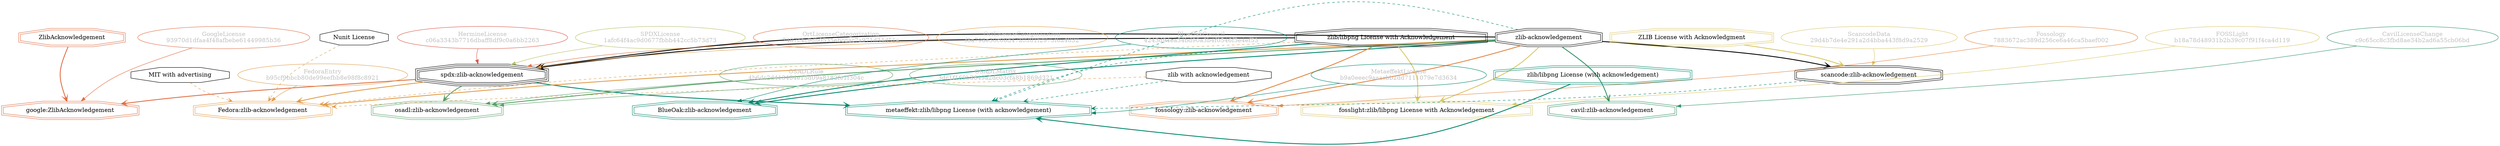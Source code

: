 strict digraph {
    node [shape=box];
    graph [splines=curved];
    3197 [label="Nunit License"
         ,shape=octagon];
    4853 [label="SPDXLicense\n1afc64f4ac9d0677fbbb442cc5b73d73"
         ,fontcolor=gray
         ,color="#b8bf62"
         ,fillcolor="beige;1"
         ,shape=ellipse];
    4854 [label="spdx:zlib-acknowledgement"
         ,shape=tripleoctagon];
    4855 [label="zlib-acknowledgement"
         ,shape=doubleoctagon];
    4856 [label="zlib/libpng License with Acknowledgement"
         ,shape=doubleoctagon];
    5614 [label="GoogleLicense\n93970d1dfaa4f48afbebe61449985b36"
         ,fontcolor=gray
         ,color="#e06f45"
         ,fillcolor="beige;1"
         ,shape=ellipse];
    5615 [label="google:ZlibAcknowledgement"
         ,color="#e06f45"
         ,shape=doubleoctagon];
    5616 [label=ZlibAcknowledgement
         ,color="#e06f45"
         ,shape=doubleoctagon];
    8093 [label="MIT with advertising"
         ,shape=octagon];
    8627 [label="FedoraEntry\nb95cf9bbcb80de99eefbb8e98f8c8921"
         ,fontcolor=gray
         ,color="#e09d4b"
         ,fillcolor="beige;1"
         ,shape=ellipse];
    8628 [label="Fedora:zlib-acknowledgement"
         ,color="#e09d4b"
         ,shape=doubleoctagon];
    8629 [label="zlib with acknowledgement"
         ,shape=octagon];
    9033 [label="BlueOakCouncil\n4243d94ea34bd90a3b4f0546f5e4ef53"
         ,fontcolor=gray
         ,color="#00876c"
         ,fillcolor="beige;1"
         ,shape=ellipse];
    9034 [label="BlueOak:zlib-acknowledgement"
         ,color="#00876c"
         ,shape=doubleoctagon];
    9775 [label="OSADLRule\n4b6dc2d413484e15d09a8182fe1f304c"
         ,fontcolor=gray
         ,color="#58a066"
         ,fillcolor="beige;1"
         ,shape=ellipse];
    9776 [label="osadl:zlib-acknowledgement"
         ,color="#58a066"
         ,shape=doubleoctagon];
    9996 [label="OSADLMatrix\n3dc1f169b3649a2dc03cfa8b1869d321"
         ,fontcolor=gray
         ,color="#58a066"
         ,fillcolor="beige;1"
         ,shape=ellipse];
    25795 [label="ScancodeData\n29d4b7de4e291a2d4bba443f8d9a2529"
          ,fontcolor=gray
          ,color="#dac767"
          ,fillcolor="beige;1"
          ,shape=ellipse];
    25796 [label="scancode:zlib-acknowledgement"
          ,shape=doubleoctagon];
    25797 [label="ZLIB License with Acknowledgment"
          ,color="#dac767"
          ,shape=doubleoctagon];
    28070 [label="Fossology\n7883672ac389d256ce6a46ca5baef002"
          ,fontcolor=gray
          ,color="#e18745"
          ,fillcolor="beige;1"
          ,shape=ellipse];
    28071 [label="fossology:zlib-acknowledgement"
          ,color="#e18745"
          ,shape=doubleoctagon];
    35324 [label="OrtLicenseCategorization\n7407c4c9db0535ebcdac7a971d34d51a"
          ,fontcolor=gray
          ,color="#e06f45"
          ,fillcolor="beige;1"
          ,shape=ellipse];
    36290 [label="OrtLicenseCategorization\nf8a798e30c08d47a0381f2975f6a4832"
          ,fontcolor=gray
          ,color="#e09d4b"
          ,fillcolor="beige;1"
          ,shape=ellipse];
    38174 [label="CavilLicenseChange\nc9c65cc8c3fbd8ae34b2ad6a55cb06bd"
          ,fontcolor=gray
          ,color="#379469"
          ,fillcolor="beige;1"
          ,shape=ellipse];
    38175 [label="cavil:zlib-acknowledgement"
          ,color="#379469"
          ,shape=doubleoctagon];
    49850 [label="MetaeffektLicense\nb9a0eeec9aaacbb2dd7111079e7d3634"
          ,fontcolor=gray
          ,color="#00876c"
          ,fillcolor="beige;1"
          ,shape=ellipse];
    49851 [label="metaeffekt:zlib/libpng License (with acknowledgement)"
          ,color="#00876c"
          ,shape=doubleoctagon];
    49852 [label="zlib/libpng License (with acknowledgement)"
          ,color="#00876c"
          ,shape=doubleoctagon];
    50095 [label="HermineLicense\nc06a3343b7716dbaff8df9c0a6bb2263"
          ,fontcolor=gray
          ,color="#dc574a"
          ,fillcolor="beige;1"
          ,shape=ellipse];
    51121 [label="FOSSLight\nb18a78d48931b2b39c07f91f4ca4d119"
          ,fontcolor=gray
          ,color="#dac767"
          ,fillcolor="beige;1"
          ,shape=ellipse];
    51122 [label="fosslight:zlib/libpng License with Acknowledgement"
          ,color="#dac767"
          ,shape=doubleoctagon];
    3197 -> 8628 [style=dashed
                 ,arrowhead=vee
                 ,weight=0.5
                 ,color="#e09d4b"];
    4853 -> 4854 [weight=0.5
                 ,color="#b8bf62"];
    4854 -> 5615 [style=bold
                 ,arrowhead=vee
                 ,weight=0.7
                 ,color="#e06f45"];
    4854 -> 8628 [style=bold
                 ,arrowhead=vee
                 ,weight=0.7
                 ,color="#e09d4b"];
    4854 -> 9776 [style=bold
                 ,arrowhead=vee
                 ,weight=0.7
                 ,color="#58a066"];
    4854 -> 49851 [style=bold
                  ,arrowhead=vee
                  ,weight=0.7
                  ,color="#00876c"];
    4855 -> 4854 [style=bold
                 ,arrowhead=vee
                 ,weight=0.7];
    4855 -> 8628 [style=bold
                 ,arrowhead=vee
                 ,weight=0.7
                 ,color="#e09d4b"];
    4855 -> 9034 [style=bold
                 ,arrowhead=vee
                 ,weight=0.7
                 ,color="#00876c"];
    4855 -> 9776 [style=bold
                 ,arrowhead=vee
                 ,weight=0.7
                 ,color="#58a066"];
    4855 -> 25796 [style=bold
                  ,arrowhead=vee
                  ,weight=0.7];
    4855 -> 28071 [style=bold
                  ,arrowhead=vee
                  ,weight=0.7
                  ,color="#e18745"];
    4855 -> 38175 [style=bold
                  ,arrowhead=vee
                  ,weight=0.7
                  ,color="#379469"];
    4855 -> 38175 [style=bold
                  ,arrowhead=vee
                  ,weight=0.7
                  ,color="#379469"];
    4855 -> 49851 [style=dashed
                  ,arrowhead=vee
                  ,weight=0.5
                  ,color="#00876c"];
    4855 -> 51122 [style=bold
                  ,arrowhead=vee
                  ,weight=0.7
                  ,color="#dac767"];
    4856 -> 4854 [style=bold
                 ,arrowhead=vee
                 ,weight=0.7];
    4856 -> 8628 [style=dashed
                 ,arrowhead=vee
                 ,weight=0.5
                 ,color="#e09d4b"];
    4856 -> 9034 [style=bold
                 ,arrowhead=vee
                 ,weight=0.7
                 ,color="#00876c"];
    4856 -> 28071 [style=bold
                  ,arrowhead=vee
                  ,weight=0.7
                  ,color="#e18745"];
    4856 -> 49851 [style=dashed
                  ,arrowhead=vee
                  ,weight=0.5
                  ,color="#00876c"];
    4856 -> 51122 [style=bold
                  ,arrowhead=vee
                  ,weight=0.7
                  ,color="#dac767"];
    5614 -> 5615 [weight=0.5
                 ,color="#e06f45"];
    5616 -> 5615 [style=bold
                 ,arrowhead=vee
                 ,weight=0.7
                 ,color="#e06f45"];
    8093 -> 8628 [style=dashed
                 ,arrowhead=vee
                 ,weight=0.5
                 ,color="#e09d4b"];
    8627 -> 8628 [weight=0.5
                 ,color="#e09d4b"];
    8629 -> 8628 [style=dashed
                 ,arrowhead=vee
                 ,weight=0.5
                 ,color="#e09d4b"];
    8629 -> 49851 [style=dashed
                  ,arrowhead=vee
                  ,weight=0.5
                  ,color="#00876c"];
    9033 -> 9034 [weight=0.5
                 ,color="#00876c"];
    9775 -> 9776 [weight=0.5
                 ,color="#58a066"];
    9996 -> 9776 [weight=0.5
                 ,color="#58a066"];
    25795 -> 25796 [weight=0.5
                   ,color="#dac767"];
    25796 -> 49851 [style=dashed
                   ,arrowhead=vee
                   ,weight=0.5
                   ,color="#00876c"];
    25797 -> 25796 [style=bold
                   ,arrowhead=vee
                   ,weight=0.7
                   ,color="#dac767"];
    28070 -> 28071 [weight=0.5
                   ,color="#e18745"];
    35324 -> 4854 [weight=0.5
                  ,color="#e06f45"];
    36290 -> 4854 [weight=0.5
                  ,color="#e09d4b"];
    38174 -> 38175 [weight=0.5
                   ,color="#379469"];
    49850 -> 49851 [weight=0.5
                   ,color="#00876c"];
    49852 -> 49851 [style=bold
                   ,arrowhead=vee
                   ,weight=0.7
                   ,color="#00876c"];
    50095 -> 4854 [weight=0.5
                  ,color="#dc574a"];
    51121 -> 51122 [weight=0.5
                   ,color="#dac767"];
}
